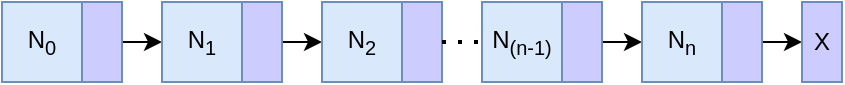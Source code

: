 <mxfile version="20.2.7" type="github"><diagram id="hYhYflWgFWgBm9Mog7Rk" name="Page-1"><mxGraphModel dx="1038" dy="547" grid="1" gridSize="10" guides="1" tooltips="1" connect="1" arrows="1" fold="1" page="1" pageScale="1" pageWidth="827" pageHeight="1169" math="0" shadow="0"><root><mxCell id="0"/><mxCell id="1" parent="0"/><mxCell id="cUgUpNQlXzkRzNH2wwyf-1" value="N&lt;sub&gt;0&lt;/sub&gt;" style="rounded=0;whiteSpace=wrap;html=1;fillColor=#dae8fc;strokeColor=#6c8ebf;" parent="1" vertex="1"><mxGeometry x="120" y="200" width="40" height="40" as="geometry"/></mxCell><mxCell id="cUgUpNQlXzkRzNH2wwyf-9" style="edgeStyle=orthogonalEdgeStyle;rounded=0;orthogonalLoop=1;jettySize=auto;html=1;exitX=1;exitY=0.5;exitDx=0;exitDy=0;entryX=0;entryY=0.5;entryDx=0;entryDy=0;" parent="1" source="cUgUpNQlXzkRzNH2wwyf-2" target="cUgUpNQlXzkRzNH2wwyf-3" edge="1"><mxGeometry relative="1" as="geometry"/></mxCell><mxCell id="cUgUpNQlXzkRzNH2wwyf-2" value="" style="rounded=0;whiteSpace=wrap;html=1;fillColor=#CCCCFF;strokeColor=#6c8ebf;" parent="1" vertex="1"><mxGeometry x="160" y="200" width="20" height="40" as="geometry"/></mxCell><mxCell id="cUgUpNQlXzkRzNH2wwyf-3" value="N&lt;sub&gt;1&lt;/sub&gt;" style="rounded=0;whiteSpace=wrap;html=1;fillColor=#dae8fc;strokeColor=#6c8ebf;" parent="1" vertex="1"><mxGeometry x="200" y="200" width="40" height="40" as="geometry"/></mxCell><mxCell id="cUgUpNQlXzkRzNH2wwyf-10" style="edgeStyle=orthogonalEdgeStyle;rounded=0;orthogonalLoop=1;jettySize=auto;html=1;exitX=1;exitY=0.5;exitDx=0;exitDy=0;entryX=0;entryY=0.5;entryDx=0;entryDy=0;" parent="1" source="cUgUpNQlXzkRzNH2wwyf-4" target="cUgUpNQlXzkRzNH2wwyf-5" edge="1"><mxGeometry relative="1" as="geometry"/></mxCell><mxCell id="cUgUpNQlXzkRzNH2wwyf-4" value="" style="rounded=0;whiteSpace=wrap;html=1;fillColor=#CCCCFF;strokeColor=#6c8ebf;" parent="1" vertex="1"><mxGeometry x="240" y="200" width="20" height="40" as="geometry"/></mxCell><mxCell id="cUgUpNQlXzkRzNH2wwyf-5" value="N&lt;sub&gt;2&lt;/sub&gt;" style="rounded=0;whiteSpace=wrap;html=1;fillColor=#dae8fc;strokeColor=#6c8ebf;" parent="1" vertex="1"><mxGeometry x="280" y="200" width="40" height="40" as="geometry"/></mxCell><mxCell id="cUgUpNQlXzkRzNH2wwyf-6" value="" style="rounded=0;whiteSpace=wrap;html=1;fillColor=#CCCCFF;strokeColor=#6c8ebf;" parent="1" vertex="1"><mxGeometry x="320" y="200" width="20" height="40" as="geometry"/></mxCell><mxCell id="cUgUpNQlXzkRzNH2wwyf-12" value="N&lt;sub&gt;(n-1)&lt;/sub&gt;" style="rounded=0;whiteSpace=wrap;html=1;fillColor=#dae8fc;strokeColor=#6c8ebf;" parent="1" vertex="1"><mxGeometry x="360" y="200" width="40" height="40" as="geometry"/></mxCell><mxCell id="cUgUpNQlXzkRzNH2wwyf-13" style="edgeStyle=orthogonalEdgeStyle;rounded=0;orthogonalLoop=1;jettySize=auto;html=1;exitX=1;exitY=0.5;exitDx=0;exitDy=0;entryX=0;entryY=0.5;entryDx=0;entryDy=0;" parent="1" source="cUgUpNQlXzkRzNH2wwyf-14" target="cUgUpNQlXzkRzNH2wwyf-15" edge="1"><mxGeometry relative="1" as="geometry"/></mxCell><mxCell id="cUgUpNQlXzkRzNH2wwyf-14" value="" style="rounded=0;whiteSpace=wrap;html=1;fillColor=#CCCCFF;strokeColor=#6c8ebf;" parent="1" vertex="1"><mxGeometry x="400" y="200" width="20" height="40" as="geometry"/></mxCell><mxCell id="cUgUpNQlXzkRzNH2wwyf-15" value="N&lt;sub&gt;n&lt;/sub&gt;" style="rounded=0;whiteSpace=wrap;html=1;fillColor=#dae8fc;strokeColor=#6c8ebf;" parent="1" vertex="1"><mxGeometry x="440" y="200" width="40" height="40" as="geometry"/></mxCell><mxCell id="cUgUpNQlXzkRzNH2wwyf-21" style="edgeStyle=orthogonalEdgeStyle;rounded=0;orthogonalLoop=1;jettySize=auto;html=1;exitX=1;exitY=0.5;exitDx=0;exitDy=0;entryX=0;entryY=0.5;entryDx=0;entryDy=0;" parent="1" source="cUgUpNQlXzkRzNH2wwyf-16" target="cUgUpNQlXzkRzNH2wwyf-20" edge="1"><mxGeometry relative="1" as="geometry"/></mxCell><mxCell id="cUgUpNQlXzkRzNH2wwyf-16" value="" style="rounded=0;whiteSpace=wrap;html=1;fillColor=#CCCCFF;strokeColor=#6c8ebf;" parent="1" vertex="1"><mxGeometry x="480" y="200" width="20" height="40" as="geometry"/></mxCell><mxCell id="cUgUpNQlXzkRzNH2wwyf-18" value="" style="endArrow=none;dashed=1;html=1;dashPattern=1 3;strokeWidth=2;rounded=0;entryX=0;entryY=0.5;entryDx=0;entryDy=0;exitX=1;exitY=0.5;exitDx=0;exitDy=0;" parent="1" source="cUgUpNQlXzkRzNH2wwyf-6" target="cUgUpNQlXzkRzNH2wwyf-12" edge="1"><mxGeometry width="50" height="50" relative="1" as="geometry"><mxPoint x="310" y="350" as="sourcePoint"/><mxPoint x="360" y="300" as="targetPoint"/></mxGeometry></mxCell><mxCell id="cUgUpNQlXzkRzNH2wwyf-20" value="X" style="rounded=0;whiteSpace=wrap;html=1;fillColor=#CCCCFF;strokeColor=#6c8ebf;" parent="1" vertex="1"><mxGeometry x="520" y="200" width="20" height="40" as="geometry"/></mxCell></root></mxGraphModel></diagram></mxfile>